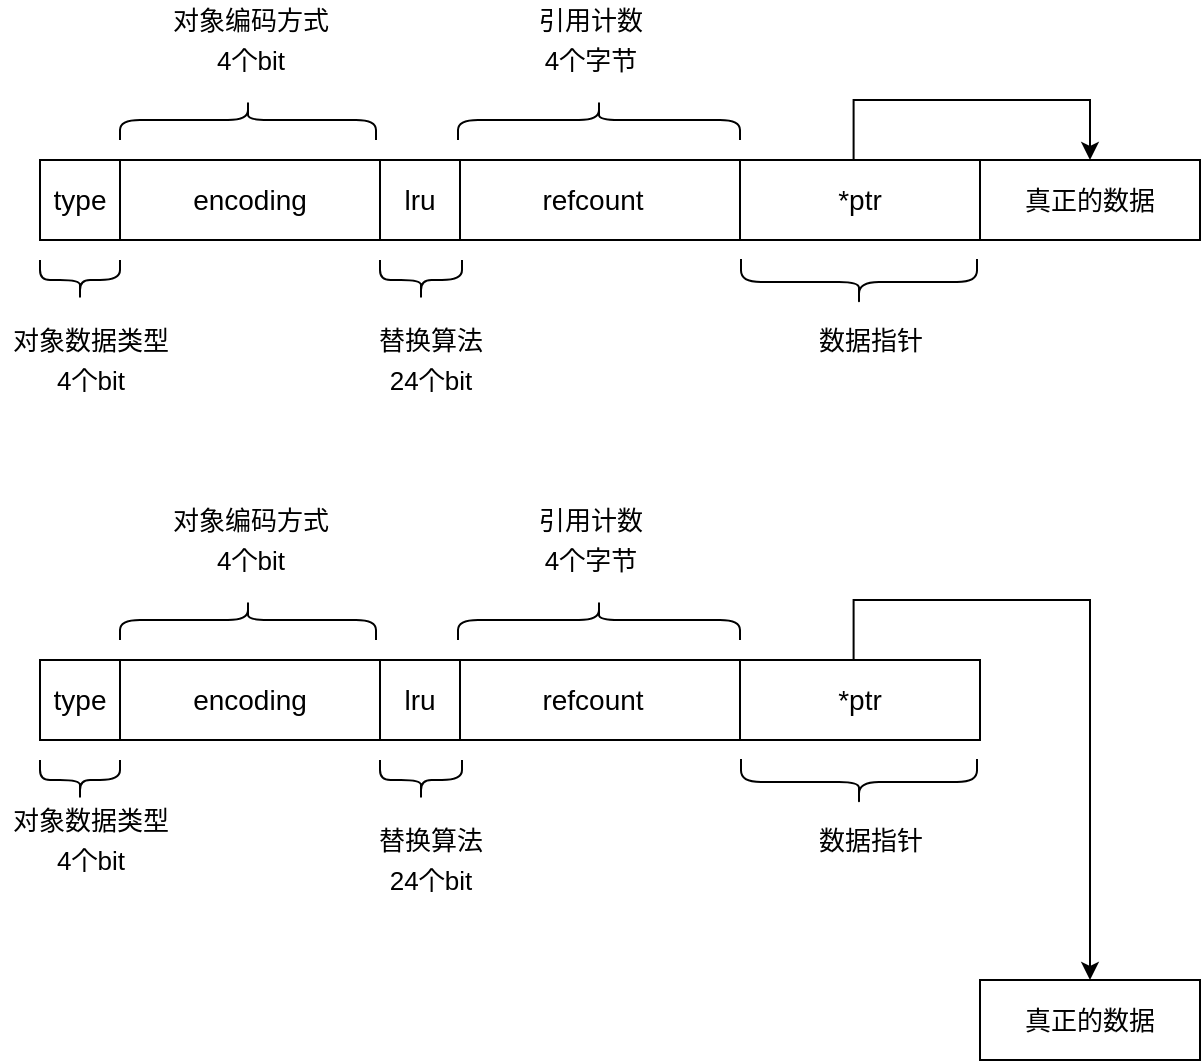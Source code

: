 <mxfile version="15.9.4" type="github">
  <diagram id="QLCY5e_iX0LPYMAGcrmW" name="第 1 页">
    <mxGraphModel dx="1488" dy="907" grid="1" gridSize="10" guides="1" tooltips="1" connect="1" arrows="1" fold="1" page="1" pageScale="1" pageWidth="827" pageHeight="1169" math="0" shadow="0">
      <root>
        <mxCell id="0" />
        <mxCell id="1" parent="0" />
        <mxCell id="S75mRbRna9rMiZTr2RRH-40" value="" style="group" vertex="1" connectable="0" parent="1">
          <mxGeometry y="520" width="90" height="40" as="geometry" />
        </mxCell>
        <mxCell id="S75mRbRna9rMiZTr2RRH-41" value="&lt;font style=&quot;font-size: 13px&quot;&gt;对象数据类型&lt;/font&gt;" style="text;html=1;resizable=0;autosize=1;align=center;verticalAlign=middle;points=[];fillColor=none;strokeColor=none;rounded=0;fontSize=14;" vertex="1" parent="S75mRbRna9rMiZTr2RRH-40">
          <mxGeometry width="90" height="20" as="geometry" />
        </mxCell>
        <mxCell id="S75mRbRna9rMiZTr2RRH-42" value="&lt;font style=&quot;font-size: 13px&quot;&gt;4个bit&lt;/font&gt;" style="text;html=1;resizable=0;autosize=1;align=center;verticalAlign=middle;points=[];fillColor=none;strokeColor=none;rounded=0;fontSize=14;" vertex="1" parent="S75mRbRna9rMiZTr2RRH-40">
          <mxGeometry x="20" y="20" width="50" height="20" as="geometry" />
        </mxCell>
        <mxCell id="S75mRbRna9rMiZTr2RRH-58" value="" style="group" vertex="1" connectable="0" parent="1">
          <mxGeometry x="20" y="360" width="580" height="200" as="geometry" />
        </mxCell>
        <mxCell id="S75mRbRna9rMiZTr2RRH-35" value="" style="group" vertex="1" connectable="0" parent="S75mRbRna9rMiZTr2RRH-58">
          <mxGeometry y="50" width="470" height="100" as="geometry" />
        </mxCell>
        <mxCell id="S75mRbRna9rMiZTr2RRH-25" value="" style="group" vertex="1" connectable="0" parent="S75mRbRna9rMiZTr2RRH-35">
          <mxGeometry y="30" width="470" height="40" as="geometry" />
        </mxCell>
        <mxCell id="S75mRbRna9rMiZTr2RRH-18" value="" style="shape=table;html=1;whiteSpace=wrap;startSize=0;container=1;collapsible=0;childLayout=tableLayout;fontSize=14;" vertex="1" parent="S75mRbRna9rMiZTr2RRH-25">
          <mxGeometry x="70" width="400" height="40" as="geometry" />
        </mxCell>
        <mxCell id="S75mRbRna9rMiZTr2RRH-19" value="" style="shape=partialRectangle;html=1;whiteSpace=wrap;collapsible=0;dropTarget=0;pointerEvents=0;fillColor=none;top=0;left=0;bottom=0;right=0;points=[[0,0.5],[1,0.5]];portConstraint=eastwest;fontSize=14;" vertex="1" parent="S75mRbRna9rMiZTr2RRH-18">
          <mxGeometry width="400" height="40" as="geometry" />
        </mxCell>
        <mxCell id="S75mRbRna9rMiZTr2RRH-20" value="" style="shape=partialRectangle;html=1;whiteSpace=wrap;connectable=0;fillColor=none;top=0;left=0;bottom=0;right=0;overflow=hidden;pointerEvents=1;fontSize=14;" vertex="1" parent="S75mRbRna9rMiZTr2RRH-19">
          <mxGeometry width="133" height="40" as="geometry">
            <mxRectangle width="133" height="40" as="alternateBounds" />
          </mxGeometry>
        </mxCell>
        <mxCell id="S75mRbRna9rMiZTr2RRH-21" value="refcount" style="shape=partialRectangle;html=1;whiteSpace=wrap;connectable=0;fillColor=none;top=0;left=0;bottom=0;right=0;overflow=hidden;pointerEvents=1;fontSize=14;" vertex="1" parent="S75mRbRna9rMiZTr2RRH-19">
          <mxGeometry x="133" width="147" height="40" as="geometry">
            <mxRectangle width="147" height="40" as="alternateBounds" />
          </mxGeometry>
        </mxCell>
        <mxCell id="S75mRbRna9rMiZTr2RRH-22" value="*ptr" style="shape=partialRectangle;html=1;whiteSpace=wrap;connectable=0;fillColor=none;top=0;left=0;bottom=0;right=0;overflow=hidden;pointerEvents=1;fontSize=14;" vertex="1" parent="S75mRbRna9rMiZTr2RRH-19">
          <mxGeometry x="280" width="120" height="40" as="geometry">
            <mxRectangle width="120" height="40" as="alternateBounds" />
          </mxGeometry>
        </mxCell>
        <mxCell id="S75mRbRna9rMiZTr2RRH-1" value="" style="shape=table;html=1;whiteSpace=wrap;startSize=0;container=1;collapsible=0;childLayout=tableLayout;fontSize=14;" vertex="1" parent="S75mRbRna9rMiZTr2RRH-25">
          <mxGeometry width="210" height="40" as="geometry" />
        </mxCell>
        <mxCell id="S75mRbRna9rMiZTr2RRH-2" value="" style="shape=partialRectangle;html=1;whiteSpace=wrap;collapsible=0;dropTarget=0;pointerEvents=0;fillColor=none;top=0;left=0;bottom=0;right=0;points=[[0,0.5],[1,0.5]];portConstraint=eastwest;fontSize=14;" vertex="1" parent="S75mRbRna9rMiZTr2RRH-1">
          <mxGeometry width="210" height="40" as="geometry" />
        </mxCell>
        <mxCell id="S75mRbRna9rMiZTr2RRH-3" value="type" style="shape=partialRectangle;html=1;whiteSpace=wrap;connectable=0;fillColor=none;top=0;left=0;bottom=0;right=0;overflow=hidden;pointerEvents=1;fontSize=14;" vertex="1" parent="S75mRbRna9rMiZTr2RRH-2">
          <mxGeometry width="40" height="40" as="geometry">
            <mxRectangle width="40" height="40" as="alternateBounds" />
          </mxGeometry>
        </mxCell>
        <mxCell id="S75mRbRna9rMiZTr2RRH-4" value="encoding" style="shape=partialRectangle;html=1;whiteSpace=wrap;connectable=0;fillColor=none;top=0;left=0;bottom=0;right=0;overflow=hidden;pointerEvents=1;fontSize=14;" vertex="1" parent="S75mRbRna9rMiZTr2RRH-2">
          <mxGeometry x="40" width="130" height="40" as="geometry">
            <mxRectangle width="130" height="40" as="alternateBounds" />
          </mxGeometry>
        </mxCell>
        <mxCell id="S75mRbRna9rMiZTr2RRH-5" value="lru" style="shape=partialRectangle;html=1;whiteSpace=wrap;connectable=0;fillColor=none;top=0;left=0;bottom=0;right=0;overflow=hidden;pointerEvents=1;fontSize=14;" vertex="1" parent="S75mRbRna9rMiZTr2RRH-2">
          <mxGeometry x="170" width="40" height="40" as="geometry">
            <mxRectangle width="40" height="40" as="alternateBounds" />
          </mxGeometry>
        </mxCell>
        <mxCell id="S75mRbRna9rMiZTr2RRH-26" value="" style="shape=curlyBracket;whiteSpace=wrap;html=1;rounded=1;flipH=1;fontSize=14;direction=north;size=0.5;" vertex="1" parent="S75mRbRna9rMiZTr2RRH-35">
          <mxGeometry y="80" width="40" height="20" as="geometry" />
        </mxCell>
        <mxCell id="S75mRbRna9rMiZTr2RRH-31" value="" style="shape=curlyBracket;whiteSpace=wrap;html=1;rounded=1;flipH=1;fontSize=14;direction=south;" vertex="1" parent="S75mRbRna9rMiZTr2RRH-35">
          <mxGeometry x="40" width="128" height="20" as="geometry" />
        </mxCell>
        <mxCell id="S75mRbRna9rMiZTr2RRH-32" value="" style="shape=curlyBracket;whiteSpace=wrap;html=1;rounded=1;flipH=1;fontSize=14;direction=north;" vertex="1" parent="S75mRbRna9rMiZTr2RRH-35">
          <mxGeometry x="170" y="80" width="41" height="20" as="geometry" />
        </mxCell>
        <mxCell id="S75mRbRna9rMiZTr2RRH-33" value="" style="shape=curlyBracket;whiteSpace=wrap;html=1;rounded=1;flipH=1;fontSize=14;direction=south;" vertex="1" parent="S75mRbRna9rMiZTr2RRH-35">
          <mxGeometry x="209" width="141" height="20" as="geometry" />
        </mxCell>
        <mxCell id="S75mRbRna9rMiZTr2RRH-34" value="" style="shape=curlyBracket;whiteSpace=wrap;html=1;rounded=1;flipH=1;fontSize=14;direction=north;" vertex="1" parent="S75mRbRna9rMiZTr2RRH-35">
          <mxGeometry x="350.5" y="79.5" width="118" height="23" as="geometry" />
        </mxCell>
        <mxCell id="S75mRbRna9rMiZTr2RRH-39" value="" style="group" vertex="1" connectable="0" parent="S75mRbRna9rMiZTr2RRH-58">
          <mxGeometry x="60" width="90" height="40" as="geometry" />
        </mxCell>
        <mxCell id="S75mRbRna9rMiZTr2RRH-37" value="&lt;font style=&quot;font-size: 13px&quot;&gt;对象编码方式&lt;/font&gt;" style="text;html=1;resizable=0;autosize=1;align=center;verticalAlign=middle;points=[];fillColor=none;strokeColor=none;rounded=0;fontSize=14;" vertex="1" parent="S75mRbRna9rMiZTr2RRH-39">
          <mxGeometry width="90" height="20" as="geometry" />
        </mxCell>
        <mxCell id="S75mRbRna9rMiZTr2RRH-38" value="&lt;font style=&quot;font-size: 13px&quot;&gt;4个bit&lt;/font&gt;" style="text;html=1;resizable=0;autosize=1;align=center;verticalAlign=middle;points=[];fillColor=none;strokeColor=none;rounded=0;fontSize=14;" vertex="1" parent="S75mRbRna9rMiZTr2RRH-39">
          <mxGeometry x="20" y="20" width="50" height="20" as="geometry" />
        </mxCell>
        <mxCell id="S75mRbRna9rMiZTr2RRH-43" value="" style="group" vertex="1" connectable="0" parent="S75mRbRna9rMiZTr2RRH-58">
          <mxGeometry x="150" y="160" width="90" height="40" as="geometry" />
        </mxCell>
        <mxCell id="S75mRbRna9rMiZTr2RRH-44" value="&lt;span style=&quot;font-size: 13px&quot;&gt;替换算法&lt;/span&gt;" style="text;html=1;resizable=0;autosize=1;align=center;verticalAlign=middle;points=[];fillColor=none;strokeColor=none;rounded=0;fontSize=14;" vertex="1" parent="S75mRbRna9rMiZTr2RRH-43">
          <mxGeometry x="10" width="70" height="20" as="geometry" />
        </mxCell>
        <mxCell id="S75mRbRna9rMiZTr2RRH-45" value="&lt;font style=&quot;font-size: 13px&quot;&gt;24个bit&lt;/font&gt;" style="text;html=1;resizable=0;autosize=1;align=center;verticalAlign=middle;points=[];fillColor=none;strokeColor=none;rounded=0;fontSize=14;" vertex="1" parent="S75mRbRna9rMiZTr2RRH-43">
          <mxGeometry x="15" y="20" width="60" height="20" as="geometry" />
        </mxCell>
        <mxCell id="S75mRbRna9rMiZTr2RRH-46" value="" style="group" vertex="1" connectable="0" parent="S75mRbRna9rMiZTr2RRH-58">
          <mxGeometry x="230" width="91" height="40" as="geometry" />
        </mxCell>
        <mxCell id="S75mRbRna9rMiZTr2RRH-47" value="&lt;span style=&quot;font-size: 13px&quot;&gt;引用计数&lt;/span&gt;" style="text;html=1;resizable=0;autosize=1;align=center;verticalAlign=middle;points=[];fillColor=none;strokeColor=none;rounded=0;fontSize=14;" vertex="1" parent="S75mRbRna9rMiZTr2RRH-46">
          <mxGeometry x="10" width="70" height="20" as="geometry" />
        </mxCell>
        <mxCell id="S75mRbRna9rMiZTr2RRH-48" value="&lt;font style=&quot;font-size: 13px&quot;&gt;4个字节&lt;/font&gt;" style="text;html=1;resizable=0;autosize=1;align=center;verticalAlign=middle;points=[];fillColor=none;strokeColor=none;rounded=0;fontSize=14;" vertex="1" parent="S75mRbRna9rMiZTr2RRH-46">
          <mxGeometry x="15" y="20" width="60" height="20" as="geometry" />
        </mxCell>
        <mxCell id="S75mRbRna9rMiZTr2RRH-51" value="&lt;span style=&quot;font-size: 13px&quot;&gt;数据指针&lt;/span&gt;" style="text;html=1;resizable=0;autosize=1;align=center;verticalAlign=middle;points=[];fillColor=none;strokeColor=none;rounded=0;fontSize=14;" vertex="1" parent="S75mRbRna9rMiZTr2RRH-58">
          <mxGeometry x="380" y="160" width="70" height="20" as="geometry" />
        </mxCell>
        <mxCell id="S75mRbRna9rMiZTr2RRH-53" value="真正的数据" style="rounded=0;whiteSpace=wrap;html=1;fontSize=13;" vertex="1" parent="S75mRbRna9rMiZTr2RRH-58">
          <mxGeometry x="470" y="80" width="110" height="40" as="geometry" />
        </mxCell>
        <mxCell id="S75mRbRna9rMiZTr2RRH-57" value="" style="endArrow=classic;html=1;rounded=0;fontSize=13;edgeStyle=orthogonalEdgeStyle;exitX=0.842;exitY=-0.08;exitDx=0;exitDy=0;exitPerimeter=0;entryX=0.5;entryY=0;entryDx=0;entryDy=0;" edge="1" parent="S75mRbRna9rMiZTr2RRH-58" target="S75mRbRna9rMiZTr2RRH-53">
          <mxGeometry width="50" height="50" relative="1" as="geometry">
            <mxPoint x="406.8" y="80.0" as="sourcePoint" />
            <mxPoint x="560" y="70" as="targetPoint" />
            <Array as="points">
              <mxPoint x="407" y="50" />
              <mxPoint x="525" y="50" />
            </Array>
          </mxGeometry>
        </mxCell>
        <mxCell id="S75mRbRna9rMiZTr2RRH-60" value="" style="group" vertex="1" connectable="0" parent="1">
          <mxGeometry x="20" y="610" width="580" height="200" as="geometry" />
        </mxCell>
        <mxCell id="S75mRbRna9rMiZTr2RRH-61" value="" style="group" vertex="1" connectable="0" parent="S75mRbRna9rMiZTr2RRH-60">
          <mxGeometry y="50" width="470" height="100" as="geometry" />
        </mxCell>
        <mxCell id="S75mRbRna9rMiZTr2RRH-62" value="" style="group" vertex="1" connectable="0" parent="S75mRbRna9rMiZTr2RRH-61">
          <mxGeometry y="30" width="470" height="40" as="geometry" />
        </mxCell>
        <mxCell id="S75mRbRna9rMiZTr2RRH-63" value="" style="shape=table;html=1;whiteSpace=wrap;startSize=0;container=1;collapsible=0;childLayout=tableLayout;fontSize=14;" vertex="1" parent="S75mRbRna9rMiZTr2RRH-62">
          <mxGeometry x="70" width="400" height="40" as="geometry" />
        </mxCell>
        <mxCell id="S75mRbRna9rMiZTr2RRH-64" value="" style="shape=partialRectangle;html=1;whiteSpace=wrap;collapsible=0;dropTarget=0;pointerEvents=0;fillColor=none;top=0;left=0;bottom=0;right=0;points=[[0,0.5],[1,0.5]];portConstraint=eastwest;fontSize=14;" vertex="1" parent="S75mRbRna9rMiZTr2RRH-63">
          <mxGeometry width="400" height="40" as="geometry" />
        </mxCell>
        <mxCell id="S75mRbRna9rMiZTr2RRH-65" value="" style="shape=partialRectangle;html=1;whiteSpace=wrap;connectable=0;fillColor=none;top=0;left=0;bottom=0;right=0;overflow=hidden;pointerEvents=1;fontSize=14;" vertex="1" parent="S75mRbRna9rMiZTr2RRH-64">
          <mxGeometry width="133" height="40" as="geometry">
            <mxRectangle width="133" height="40" as="alternateBounds" />
          </mxGeometry>
        </mxCell>
        <mxCell id="S75mRbRna9rMiZTr2RRH-66" value="refcount" style="shape=partialRectangle;html=1;whiteSpace=wrap;connectable=0;fillColor=none;top=0;left=0;bottom=0;right=0;overflow=hidden;pointerEvents=1;fontSize=14;" vertex="1" parent="S75mRbRna9rMiZTr2RRH-64">
          <mxGeometry x="133" width="147" height="40" as="geometry">
            <mxRectangle width="147" height="40" as="alternateBounds" />
          </mxGeometry>
        </mxCell>
        <mxCell id="S75mRbRna9rMiZTr2RRH-67" value="*ptr" style="shape=partialRectangle;html=1;whiteSpace=wrap;connectable=0;fillColor=none;top=0;left=0;bottom=0;right=0;overflow=hidden;pointerEvents=1;fontSize=14;" vertex="1" parent="S75mRbRna9rMiZTr2RRH-64">
          <mxGeometry x="280" width="120" height="40" as="geometry">
            <mxRectangle width="120" height="40" as="alternateBounds" />
          </mxGeometry>
        </mxCell>
        <mxCell id="S75mRbRna9rMiZTr2RRH-68" value="" style="shape=table;html=1;whiteSpace=wrap;startSize=0;container=1;collapsible=0;childLayout=tableLayout;fontSize=14;" vertex="1" parent="S75mRbRna9rMiZTr2RRH-62">
          <mxGeometry width="210" height="40" as="geometry" />
        </mxCell>
        <mxCell id="S75mRbRna9rMiZTr2RRH-69" value="" style="shape=partialRectangle;html=1;whiteSpace=wrap;collapsible=0;dropTarget=0;pointerEvents=0;fillColor=none;top=0;left=0;bottom=0;right=0;points=[[0,0.5],[1,0.5]];portConstraint=eastwest;fontSize=14;" vertex="1" parent="S75mRbRna9rMiZTr2RRH-68">
          <mxGeometry width="210" height="40" as="geometry" />
        </mxCell>
        <mxCell id="S75mRbRna9rMiZTr2RRH-70" value="type" style="shape=partialRectangle;html=1;whiteSpace=wrap;connectable=0;fillColor=none;top=0;left=0;bottom=0;right=0;overflow=hidden;pointerEvents=1;fontSize=14;" vertex="1" parent="S75mRbRna9rMiZTr2RRH-69">
          <mxGeometry width="40" height="40" as="geometry">
            <mxRectangle width="40" height="40" as="alternateBounds" />
          </mxGeometry>
        </mxCell>
        <mxCell id="S75mRbRna9rMiZTr2RRH-71" value="encoding" style="shape=partialRectangle;html=1;whiteSpace=wrap;connectable=0;fillColor=none;top=0;left=0;bottom=0;right=0;overflow=hidden;pointerEvents=1;fontSize=14;" vertex="1" parent="S75mRbRna9rMiZTr2RRH-69">
          <mxGeometry x="40" width="130" height="40" as="geometry">
            <mxRectangle width="130" height="40" as="alternateBounds" />
          </mxGeometry>
        </mxCell>
        <mxCell id="S75mRbRna9rMiZTr2RRH-72" value="lru" style="shape=partialRectangle;html=1;whiteSpace=wrap;connectable=0;fillColor=none;top=0;left=0;bottom=0;right=0;overflow=hidden;pointerEvents=1;fontSize=14;" vertex="1" parent="S75mRbRna9rMiZTr2RRH-69">
          <mxGeometry x="170" width="40" height="40" as="geometry">
            <mxRectangle width="40" height="40" as="alternateBounds" />
          </mxGeometry>
        </mxCell>
        <mxCell id="S75mRbRna9rMiZTr2RRH-73" value="" style="shape=curlyBracket;whiteSpace=wrap;html=1;rounded=1;flipH=1;fontSize=14;direction=north;size=0.5;" vertex="1" parent="S75mRbRna9rMiZTr2RRH-61">
          <mxGeometry y="80" width="40" height="20" as="geometry" />
        </mxCell>
        <mxCell id="S75mRbRna9rMiZTr2RRH-74" value="" style="shape=curlyBracket;whiteSpace=wrap;html=1;rounded=1;flipH=1;fontSize=14;direction=south;" vertex="1" parent="S75mRbRna9rMiZTr2RRH-61">
          <mxGeometry x="40" width="128" height="20" as="geometry" />
        </mxCell>
        <mxCell id="S75mRbRna9rMiZTr2RRH-75" value="" style="shape=curlyBracket;whiteSpace=wrap;html=1;rounded=1;flipH=1;fontSize=14;direction=north;" vertex="1" parent="S75mRbRna9rMiZTr2RRH-61">
          <mxGeometry x="170" y="80" width="41" height="20" as="geometry" />
        </mxCell>
        <mxCell id="S75mRbRna9rMiZTr2RRH-76" value="" style="shape=curlyBracket;whiteSpace=wrap;html=1;rounded=1;flipH=1;fontSize=14;direction=south;" vertex="1" parent="S75mRbRna9rMiZTr2RRH-61">
          <mxGeometry x="209" width="141" height="20" as="geometry" />
        </mxCell>
        <mxCell id="S75mRbRna9rMiZTr2RRH-77" value="" style="shape=curlyBracket;whiteSpace=wrap;html=1;rounded=1;flipH=1;fontSize=14;direction=north;" vertex="1" parent="S75mRbRna9rMiZTr2RRH-61">
          <mxGeometry x="350.5" y="79.5" width="118" height="23" as="geometry" />
        </mxCell>
        <mxCell id="S75mRbRna9rMiZTr2RRH-78" value="" style="group" vertex="1" connectable="0" parent="S75mRbRna9rMiZTr2RRH-60">
          <mxGeometry x="60" width="90" height="40" as="geometry" />
        </mxCell>
        <mxCell id="S75mRbRna9rMiZTr2RRH-79" value="&lt;font style=&quot;font-size: 13px&quot;&gt;对象编码方式&lt;/font&gt;" style="text;html=1;resizable=0;autosize=1;align=center;verticalAlign=middle;points=[];fillColor=none;strokeColor=none;rounded=0;fontSize=14;" vertex="1" parent="S75mRbRna9rMiZTr2RRH-78">
          <mxGeometry width="90" height="20" as="geometry" />
        </mxCell>
        <mxCell id="S75mRbRna9rMiZTr2RRH-80" value="&lt;font style=&quot;font-size: 13px&quot;&gt;4个bit&lt;/font&gt;" style="text;html=1;resizable=0;autosize=1;align=center;verticalAlign=middle;points=[];fillColor=none;strokeColor=none;rounded=0;fontSize=14;" vertex="1" parent="S75mRbRna9rMiZTr2RRH-78">
          <mxGeometry x="20" y="20" width="50" height="20" as="geometry" />
        </mxCell>
        <mxCell id="S75mRbRna9rMiZTr2RRH-81" value="" style="group" vertex="1" connectable="0" parent="S75mRbRna9rMiZTr2RRH-60">
          <mxGeometry x="150" y="160" width="90" height="40" as="geometry" />
        </mxCell>
        <mxCell id="S75mRbRna9rMiZTr2RRH-82" value="&lt;span style=&quot;font-size: 13px&quot;&gt;替换算法&lt;/span&gt;" style="text;html=1;resizable=0;autosize=1;align=center;verticalAlign=middle;points=[];fillColor=none;strokeColor=none;rounded=0;fontSize=14;" vertex="1" parent="S75mRbRna9rMiZTr2RRH-81">
          <mxGeometry x="10" width="70" height="20" as="geometry" />
        </mxCell>
        <mxCell id="S75mRbRna9rMiZTr2RRH-83" value="&lt;font style=&quot;font-size: 13px&quot;&gt;24个bit&lt;/font&gt;" style="text;html=1;resizable=0;autosize=1;align=center;verticalAlign=middle;points=[];fillColor=none;strokeColor=none;rounded=0;fontSize=14;" vertex="1" parent="S75mRbRna9rMiZTr2RRH-81">
          <mxGeometry x="15" y="20" width="60" height="20" as="geometry" />
        </mxCell>
        <mxCell id="S75mRbRna9rMiZTr2RRH-84" value="" style="group" vertex="1" connectable="0" parent="S75mRbRna9rMiZTr2RRH-60">
          <mxGeometry x="230" width="91" height="40" as="geometry" />
        </mxCell>
        <mxCell id="S75mRbRna9rMiZTr2RRH-85" value="&lt;span style=&quot;font-size: 13px&quot;&gt;引用计数&lt;/span&gt;" style="text;html=1;resizable=0;autosize=1;align=center;verticalAlign=middle;points=[];fillColor=none;strokeColor=none;rounded=0;fontSize=14;" vertex="1" parent="S75mRbRna9rMiZTr2RRH-84">
          <mxGeometry x="10" width="70" height="20" as="geometry" />
        </mxCell>
        <mxCell id="S75mRbRna9rMiZTr2RRH-86" value="&lt;font style=&quot;font-size: 13px&quot;&gt;4个字节&lt;/font&gt;" style="text;html=1;resizable=0;autosize=1;align=center;verticalAlign=middle;points=[];fillColor=none;strokeColor=none;rounded=0;fontSize=14;" vertex="1" parent="S75mRbRna9rMiZTr2RRH-84">
          <mxGeometry x="15" y="20" width="60" height="20" as="geometry" />
        </mxCell>
        <mxCell id="S75mRbRna9rMiZTr2RRH-87" value="&lt;span style=&quot;font-size: 13px&quot;&gt;数据指针&lt;/span&gt;" style="text;html=1;resizable=0;autosize=1;align=center;verticalAlign=middle;points=[];fillColor=none;strokeColor=none;rounded=0;fontSize=14;" vertex="1" parent="S75mRbRna9rMiZTr2RRH-60">
          <mxGeometry x="380" y="160" width="70" height="20" as="geometry" />
        </mxCell>
        <mxCell id="S75mRbRna9rMiZTr2RRH-89" value="" style="endArrow=classic;html=1;rounded=0;fontSize=13;edgeStyle=orthogonalEdgeStyle;exitX=0.842;exitY=-0.08;exitDx=0;exitDy=0;exitPerimeter=0;entryX=0.5;entryY=0;entryDx=0;entryDy=0;" edge="1" parent="S75mRbRna9rMiZTr2RRH-60" target="S75mRbRna9rMiZTr2RRH-88">
          <mxGeometry width="50" height="50" relative="1" as="geometry">
            <mxPoint x="406.8" y="80.0" as="sourcePoint" />
            <mxPoint x="560" y="70" as="targetPoint" />
            <Array as="points">
              <mxPoint x="407" y="50" />
              <mxPoint x="525" y="50" />
            </Array>
          </mxGeometry>
        </mxCell>
        <mxCell id="S75mRbRna9rMiZTr2RRH-88" value="真正的数据" style="rounded=0;whiteSpace=wrap;html=1;fontSize=13;" vertex="1" parent="1">
          <mxGeometry x="490" y="850" width="110" height="40" as="geometry" />
        </mxCell>
        <mxCell id="S75mRbRna9rMiZTr2RRH-90" value="" style="group" vertex="1" connectable="0" parent="1">
          <mxGeometry y="760" width="90" height="40" as="geometry" />
        </mxCell>
        <mxCell id="S75mRbRna9rMiZTr2RRH-91" value="&lt;font style=&quot;font-size: 13px&quot;&gt;对象数据类型&lt;/font&gt;" style="text;html=1;resizable=0;autosize=1;align=center;verticalAlign=middle;points=[];fillColor=none;strokeColor=none;rounded=0;fontSize=14;" vertex="1" parent="S75mRbRna9rMiZTr2RRH-90">
          <mxGeometry width="90" height="20" as="geometry" />
        </mxCell>
        <mxCell id="S75mRbRna9rMiZTr2RRH-92" value="&lt;font style=&quot;font-size: 13px&quot;&gt;4个bit&lt;/font&gt;" style="text;html=1;resizable=0;autosize=1;align=center;verticalAlign=middle;points=[];fillColor=none;strokeColor=none;rounded=0;fontSize=14;" vertex="1" parent="S75mRbRna9rMiZTr2RRH-90">
          <mxGeometry x="20" y="20" width="50" height="20" as="geometry" />
        </mxCell>
      </root>
    </mxGraphModel>
  </diagram>
</mxfile>
